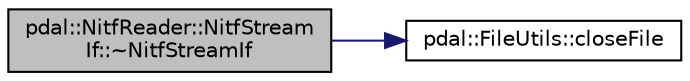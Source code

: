 digraph "pdal::NitfReader::NitfStreamIf::~NitfStreamIf"
{
  edge [fontname="Helvetica",fontsize="10",labelfontname="Helvetica",labelfontsize="10"];
  node [fontname="Helvetica",fontsize="10",shape=record];
  rankdir="LR";
  Node1 [label="pdal::NitfReader::NitfStream\lIf::~NitfStreamIf",height=0.2,width=0.4,color="black", fillcolor="grey75", style="filled", fontcolor="black"];
  Node1 -> Node2 [color="midnightblue",fontsize="10",style="solid",fontname="Helvetica"];
  Node2 [label="pdal::FileUtils::closeFile",height=0.2,width=0.4,color="black", fillcolor="white", style="filled",URL="$namespacepdal_1_1FileUtils.html#a04d2d37c72f0f400f5d5b917b2f2ba05"];
}

